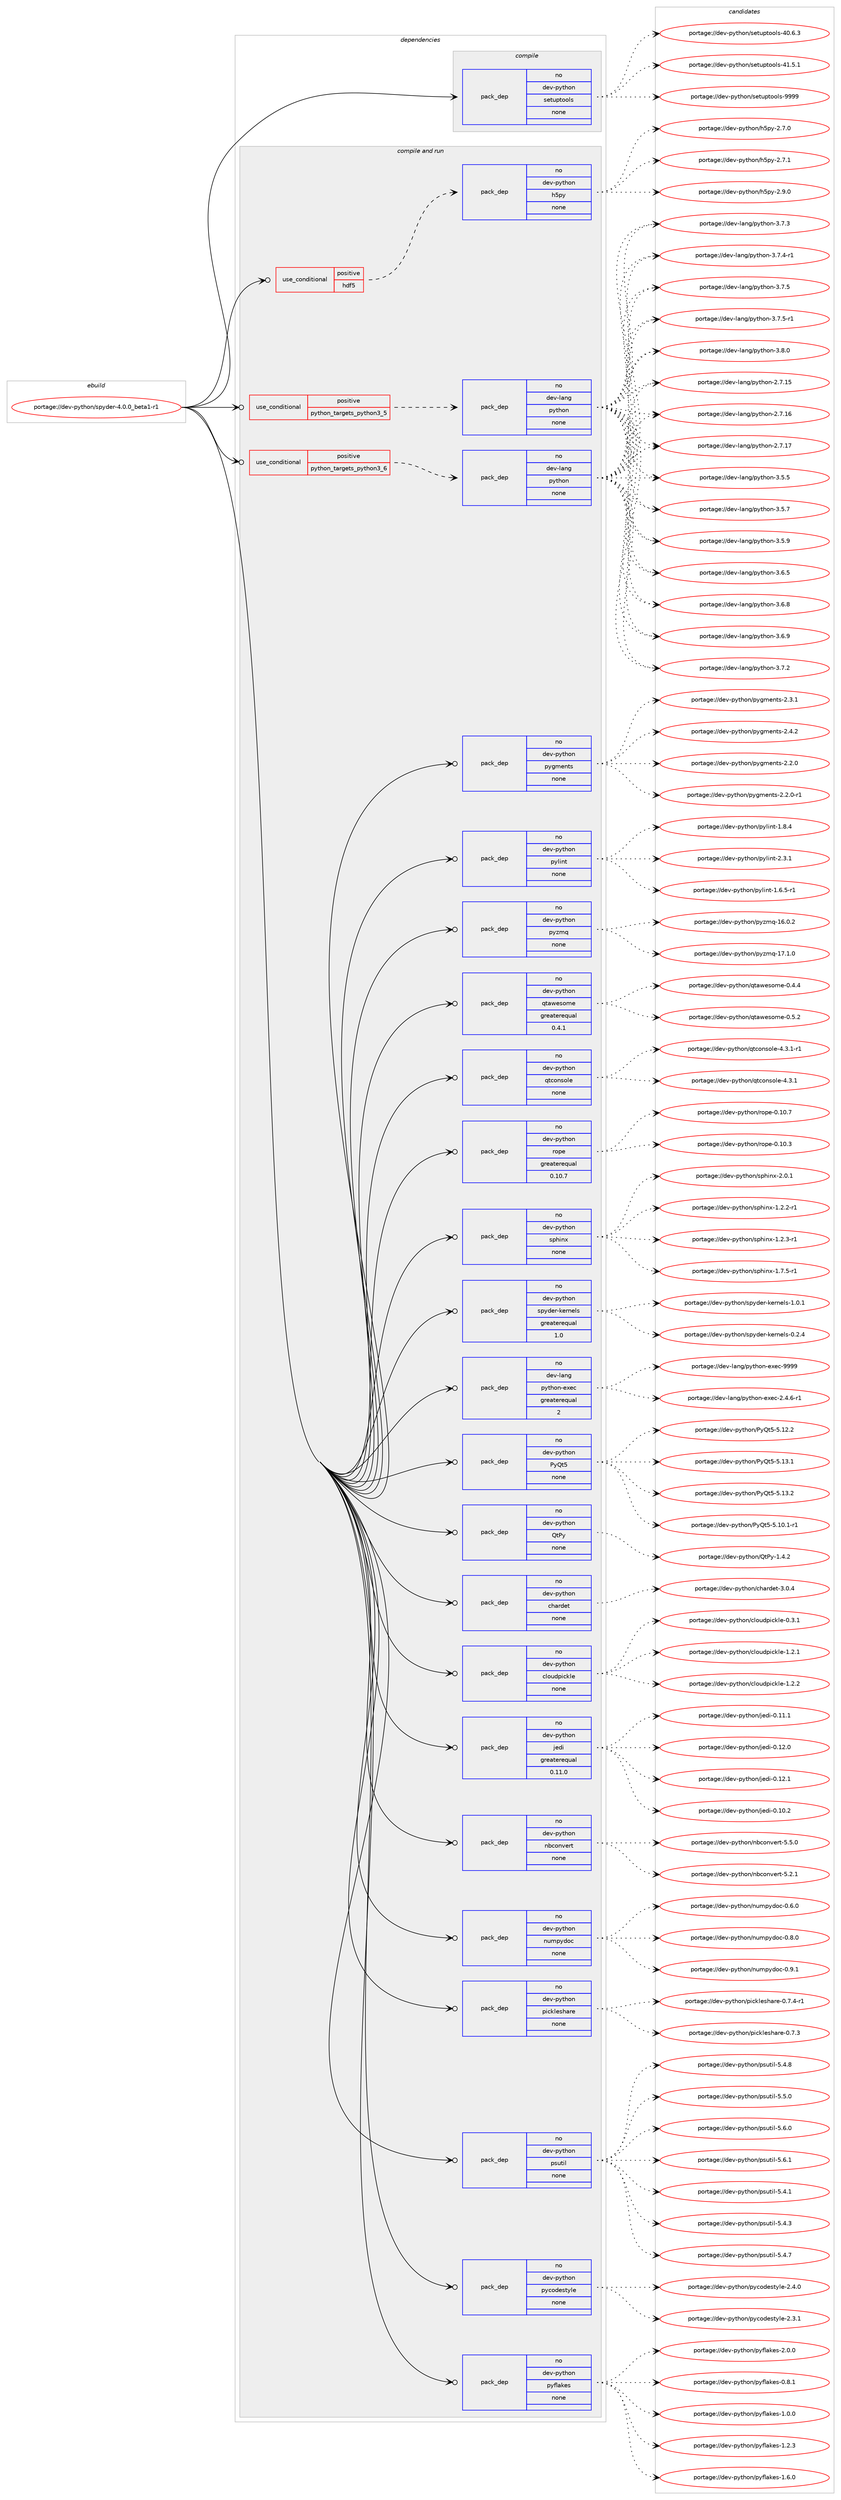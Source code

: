 digraph prolog {

# *************
# Graph options
# *************

newrank=true;
concentrate=true;
compound=true;
graph [rankdir=LR,fontname=Helvetica,fontsize=10,ranksep=1.5];#, ranksep=2.5, nodesep=0.2];
edge  [arrowhead=vee];
node  [fontname=Helvetica,fontsize=10];

# **********
# The ebuild
# **********

subgraph cluster_leftcol {
color=gray;
rank=same;
label=<<i>ebuild</i>>;
id [label="portage://dev-python/spyder-4.0.0_beta1-r1", color=red, width=4, href="../dev-python/spyder-4.0.0_beta1-r1.svg"];
}

# ****************
# The dependencies
# ****************

subgraph cluster_midcol {
color=gray;
label=<<i>dependencies</i>>;
subgraph cluster_compile {
fillcolor="#eeeeee";
style=filled;
label=<<i>compile</i>>;
subgraph pack131461 {
dependency174127 [label=<<TABLE BORDER="0" CELLBORDER="1" CELLSPACING="0" CELLPADDING="4" WIDTH="220"><TR><TD ROWSPAN="6" CELLPADDING="30">pack_dep</TD></TR><TR><TD WIDTH="110">no</TD></TR><TR><TD>dev-python</TD></TR><TR><TD>setuptools</TD></TR><TR><TD>none</TD></TR><TR><TD></TD></TR></TABLE>>, shape=none, color=blue];
}
id:e -> dependency174127:w [weight=20,style="solid",arrowhead="vee"];
}
subgraph cluster_compileandrun {
fillcolor="#eeeeee";
style=filled;
label=<<i>compile and run</i>>;
subgraph cond39253 {
dependency174128 [label=<<TABLE BORDER="0" CELLBORDER="1" CELLSPACING="0" CELLPADDING="4"><TR><TD ROWSPAN="3" CELLPADDING="10">use_conditional</TD></TR><TR><TD>positive</TD></TR><TR><TD>hdf5</TD></TR></TABLE>>, shape=none, color=red];
subgraph pack131462 {
dependency174129 [label=<<TABLE BORDER="0" CELLBORDER="1" CELLSPACING="0" CELLPADDING="4" WIDTH="220"><TR><TD ROWSPAN="6" CELLPADDING="30">pack_dep</TD></TR><TR><TD WIDTH="110">no</TD></TR><TR><TD>dev-python</TD></TR><TR><TD>h5py</TD></TR><TR><TD>none</TD></TR><TR><TD></TD></TR></TABLE>>, shape=none, color=blue];
}
dependency174128:e -> dependency174129:w [weight=20,style="dashed",arrowhead="vee"];
}
id:e -> dependency174128:w [weight=20,style="solid",arrowhead="odotvee"];
subgraph cond39254 {
dependency174130 [label=<<TABLE BORDER="0" CELLBORDER="1" CELLSPACING="0" CELLPADDING="4"><TR><TD ROWSPAN="3" CELLPADDING="10">use_conditional</TD></TR><TR><TD>positive</TD></TR><TR><TD>python_targets_python3_5</TD></TR></TABLE>>, shape=none, color=red];
subgraph pack131463 {
dependency174131 [label=<<TABLE BORDER="0" CELLBORDER="1" CELLSPACING="0" CELLPADDING="4" WIDTH="220"><TR><TD ROWSPAN="6" CELLPADDING="30">pack_dep</TD></TR><TR><TD WIDTH="110">no</TD></TR><TR><TD>dev-lang</TD></TR><TR><TD>python</TD></TR><TR><TD>none</TD></TR><TR><TD></TD></TR></TABLE>>, shape=none, color=blue];
}
dependency174130:e -> dependency174131:w [weight=20,style="dashed",arrowhead="vee"];
}
id:e -> dependency174130:w [weight=20,style="solid",arrowhead="odotvee"];
subgraph cond39255 {
dependency174132 [label=<<TABLE BORDER="0" CELLBORDER="1" CELLSPACING="0" CELLPADDING="4"><TR><TD ROWSPAN="3" CELLPADDING="10">use_conditional</TD></TR><TR><TD>positive</TD></TR><TR><TD>python_targets_python3_6</TD></TR></TABLE>>, shape=none, color=red];
subgraph pack131464 {
dependency174133 [label=<<TABLE BORDER="0" CELLBORDER="1" CELLSPACING="0" CELLPADDING="4" WIDTH="220"><TR><TD ROWSPAN="6" CELLPADDING="30">pack_dep</TD></TR><TR><TD WIDTH="110">no</TD></TR><TR><TD>dev-lang</TD></TR><TR><TD>python</TD></TR><TR><TD>none</TD></TR><TR><TD></TD></TR></TABLE>>, shape=none, color=blue];
}
dependency174132:e -> dependency174133:w [weight=20,style="dashed",arrowhead="vee"];
}
id:e -> dependency174132:w [weight=20,style="solid",arrowhead="odotvee"];
subgraph pack131465 {
dependency174134 [label=<<TABLE BORDER="0" CELLBORDER="1" CELLSPACING="0" CELLPADDING="4" WIDTH="220"><TR><TD ROWSPAN="6" CELLPADDING="30">pack_dep</TD></TR><TR><TD WIDTH="110">no</TD></TR><TR><TD>dev-lang</TD></TR><TR><TD>python-exec</TD></TR><TR><TD>greaterequal</TD></TR><TR><TD>2</TD></TR></TABLE>>, shape=none, color=blue];
}
id:e -> dependency174134:w [weight=20,style="solid",arrowhead="odotvee"];
subgraph pack131466 {
dependency174135 [label=<<TABLE BORDER="0" CELLBORDER="1" CELLSPACING="0" CELLPADDING="4" WIDTH="220"><TR><TD ROWSPAN="6" CELLPADDING="30">pack_dep</TD></TR><TR><TD WIDTH="110">no</TD></TR><TR><TD>dev-python</TD></TR><TR><TD>PyQt5</TD></TR><TR><TD>none</TD></TR><TR><TD></TD></TR></TABLE>>, shape=none, color=blue];
}
id:e -> dependency174135:w [weight=20,style="solid",arrowhead="odotvee"];
subgraph pack131467 {
dependency174136 [label=<<TABLE BORDER="0" CELLBORDER="1" CELLSPACING="0" CELLPADDING="4" WIDTH="220"><TR><TD ROWSPAN="6" CELLPADDING="30">pack_dep</TD></TR><TR><TD WIDTH="110">no</TD></TR><TR><TD>dev-python</TD></TR><TR><TD>QtPy</TD></TR><TR><TD>none</TD></TR><TR><TD></TD></TR></TABLE>>, shape=none, color=blue];
}
id:e -> dependency174136:w [weight=20,style="solid",arrowhead="odotvee"];
subgraph pack131468 {
dependency174137 [label=<<TABLE BORDER="0" CELLBORDER="1" CELLSPACING="0" CELLPADDING="4" WIDTH="220"><TR><TD ROWSPAN="6" CELLPADDING="30">pack_dep</TD></TR><TR><TD WIDTH="110">no</TD></TR><TR><TD>dev-python</TD></TR><TR><TD>chardet</TD></TR><TR><TD>none</TD></TR><TR><TD></TD></TR></TABLE>>, shape=none, color=blue];
}
id:e -> dependency174137:w [weight=20,style="solid",arrowhead="odotvee"];
subgraph pack131469 {
dependency174138 [label=<<TABLE BORDER="0" CELLBORDER="1" CELLSPACING="0" CELLPADDING="4" WIDTH="220"><TR><TD ROWSPAN="6" CELLPADDING="30">pack_dep</TD></TR><TR><TD WIDTH="110">no</TD></TR><TR><TD>dev-python</TD></TR><TR><TD>cloudpickle</TD></TR><TR><TD>none</TD></TR><TR><TD></TD></TR></TABLE>>, shape=none, color=blue];
}
id:e -> dependency174138:w [weight=20,style="solid",arrowhead="odotvee"];
subgraph pack131470 {
dependency174139 [label=<<TABLE BORDER="0" CELLBORDER="1" CELLSPACING="0" CELLPADDING="4" WIDTH="220"><TR><TD ROWSPAN="6" CELLPADDING="30">pack_dep</TD></TR><TR><TD WIDTH="110">no</TD></TR><TR><TD>dev-python</TD></TR><TR><TD>jedi</TD></TR><TR><TD>greaterequal</TD></TR><TR><TD>0.11.0</TD></TR></TABLE>>, shape=none, color=blue];
}
id:e -> dependency174139:w [weight=20,style="solid",arrowhead="odotvee"];
subgraph pack131471 {
dependency174140 [label=<<TABLE BORDER="0" CELLBORDER="1" CELLSPACING="0" CELLPADDING="4" WIDTH="220"><TR><TD ROWSPAN="6" CELLPADDING="30">pack_dep</TD></TR><TR><TD WIDTH="110">no</TD></TR><TR><TD>dev-python</TD></TR><TR><TD>nbconvert</TD></TR><TR><TD>none</TD></TR><TR><TD></TD></TR></TABLE>>, shape=none, color=blue];
}
id:e -> dependency174140:w [weight=20,style="solid",arrowhead="odotvee"];
subgraph pack131472 {
dependency174141 [label=<<TABLE BORDER="0" CELLBORDER="1" CELLSPACING="0" CELLPADDING="4" WIDTH="220"><TR><TD ROWSPAN="6" CELLPADDING="30">pack_dep</TD></TR><TR><TD WIDTH="110">no</TD></TR><TR><TD>dev-python</TD></TR><TR><TD>numpydoc</TD></TR><TR><TD>none</TD></TR><TR><TD></TD></TR></TABLE>>, shape=none, color=blue];
}
id:e -> dependency174141:w [weight=20,style="solid",arrowhead="odotvee"];
subgraph pack131473 {
dependency174142 [label=<<TABLE BORDER="0" CELLBORDER="1" CELLSPACING="0" CELLPADDING="4" WIDTH="220"><TR><TD ROWSPAN="6" CELLPADDING="30">pack_dep</TD></TR><TR><TD WIDTH="110">no</TD></TR><TR><TD>dev-python</TD></TR><TR><TD>pickleshare</TD></TR><TR><TD>none</TD></TR><TR><TD></TD></TR></TABLE>>, shape=none, color=blue];
}
id:e -> dependency174142:w [weight=20,style="solid",arrowhead="odotvee"];
subgraph pack131474 {
dependency174143 [label=<<TABLE BORDER="0" CELLBORDER="1" CELLSPACING="0" CELLPADDING="4" WIDTH="220"><TR><TD ROWSPAN="6" CELLPADDING="30">pack_dep</TD></TR><TR><TD WIDTH="110">no</TD></TR><TR><TD>dev-python</TD></TR><TR><TD>psutil</TD></TR><TR><TD>none</TD></TR><TR><TD></TD></TR></TABLE>>, shape=none, color=blue];
}
id:e -> dependency174143:w [weight=20,style="solid",arrowhead="odotvee"];
subgraph pack131475 {
dependency174144 [label=<<TABLE BORDER="0" CELLBORDER="1" CELLSPACING="0" CELLPADDING="4" WIDTH="220"><TR><TD ROWSPAN="6" CELLPADDING="30">pack_dep</TD></TR><TR><TD WIDTH="110">no</TD></TR><TR><TD>dev-python</TD></TR><TR><TD>pycodestyle</TD></TR><TR><TD>none</TD></TR><TR><TD></TD></TR></TABLE>>, shape=none, color=blue];
}
id:e -> dependency174144:w [weight=20,style="solid",arrowhead="odotvee"];
subgraph pack131476 {
dependency174145 [label=<<TABLE BORDER="0" CELLBORDER="1" CELLSPACING="0" CELLPADDING="4" WIDTH="220"><TR><TD ROWSPAN="6" CELLPADDING="30">pack_dep</TD></TR><TR><TD WIDTH="110">no</TD></TR><TR><TD>dev-python</TD></TR><TR><TD>pyflakes</TD></TR><TR><TD>none</TD></TR><TR><TD></TD></TR></TABLE>>, shape=none, color=blue];
}
id:e -> dependency174145:w [weight=20,style="solid",arrowhead="odotvee"];
subgraph pack131477 {
dependency174146 [label=<<TABLE BORDER="0" CELLBORDER="1" CELLSPACING="0" CELLPADDING="4" WIDTH="220"><TR><TD ROWSPAN="6" CELLPADDING="30">pack_dep</TD></TR><TR><TD WIDTH="110">no</TD></TR><TR><TD>dev-python</TD></TR><TR><TD>pygments</TD></TR><TR><TD>none</TD></TR><TR><TD></TD></TR></TABLE>>, shape=none, color=blue];
}
id:e -> dependency174146:w [weight=20,style="solid",arrowhead="odotvee"];
subgraph pack131478 {
dependency174147 [label=<<TABLE BORDER="0" CELLBORDER="1" CELLSPACING="0" CELLPADDING="4" WIDTH="220"><TR><TD ROWSPAN="6" CELLPADDING="30">pack_dep</TD></TR><TR><TD WIDTH="110">no</TD></TR><TR><TD>dev-python</TD></TR><TR><TD>pylint</TD></TR><TR><TD>none</TD></TR><TR><TD></TD></TR></TABLE>>, shape=none, color=blue];
}
id:e -> dependency174147:w [weight=20,style="solid",arrowhead="odotvee"];
subgraph pack131479 {
dependency174148 [label=<<TABLE BORDER="0" CELLBORDER="1" CELLSPACING="0" CELLPADDING="4" WIDTH="220"><TR><TD ROWSPAN="6" CELLPADDING="30">pack_dep</TD></TR><TR><TD WIDTH="110">no</TD></TR><TR><TD>dev-python</TD></TR><TR><TD>pyzmq</TD></TR><TR><TD>none</TD></TR><TR><TD></TD></TR></TABLE>>, shape=none, color=blue];
}
id:e -> dependency174148:w [weight=20,style="solid",arrowhead="odotvee"];
subgraph pack131480 {
dependency174149 [label=<<TABLE BORDER="0" CELLBORDER="1" CELLSPACING="0" CELLPADDING="4" WIDTH="220"><TR><TD ROWSPAN="6" CELLPADDING="30">pack_dep</TD></TR><TR><TD WIDTH="110">no</TD></TR><TR><TD>dev-python</TD></TR><TR><TD>qtawesome</TD></TR><TR><TD>greaterequal</TD></TR><TR><TD>0.4.1</TD></TR></TABLE>>, shape=none, color=blue];
}
id:e -> dependency174149:w [weight=20,style="solid",arrowhead="odotvee"];
subgraph pack131481 {
dependency174150 [label=<<TABLE BORDER="0" CELLBORDER="1" CELLSPACING="0" CELLPADDING="4" WIDTH="220"><TR><TD ROWSPAN="6" CELLPADDING="30">pack_dep</TD></TR><TR><TD WIDTH="110">no</TD></TR><TR><TD>dev-python</TD></TR><TR><TD>qtconsole</TD></TR><TR><TD>none</TD></TR><TR><TD></TD></TR></TABLE>>, shape=none, color=blue];
}
id:e -> dependency174150:w [weight=20,style="solid",arrowhead="odotvee"];
subgraph pack131482 {
dependency174151 [label=<<TABLE BORDER="0" CELLBORDER="1" CELLSPACING="0" CELLPADDING="4" WIDTH="220"><TR><TD ROWSPAN="6" CELLPADDING="30">pack_dep</TD></TR><TR><TD WIDTH="110">no</TD></TR><TR><TD>dev-python</TD></TR><TR><TD>rope</TD></TR><TR><TD>greaterequal</TD></TR><TR><TD>0.10.7</TD></TR></TABLE>>, shape=none, color=blue];
}
id:e -> dependency174151:w [weight=20,style="solid",arrowhead="odotvee"];
subgraph pack131483 {
dependency174152 [label=<<TABLE BORDER="0" CELLBORDER="1" CELLSPACING="0" CELLPADDING="4" WIDTH="220"><TR><TD ROWSPAN="6" CELLPADDING="30">pack_dep</TD></TR><TR><TD WIDTH="110">no</TD></TR><TR><TD>dev-python</TD></TR><TR><TD>sphinx</TD></TR><TR><TD>none</TD></TR><TR><TD></TD></TR></TABLE>>, shape=none, color=blue];
}
id:e -> dependency174152:w [weight=20,style="solid",arrowhead="odotvee"];
subgraph pack131484 {
dependency174153 [label=<<TABLE BORDER="0" CELLBORDER="1" CELLSPACING="0" CELLPADDING="4" WIDTH="220"><TR><TD ROWSPAN="6" CELLPADDING="30">pack_dep</TD></TR><TR><TD WIDTH="110">no</TD></TR><TR><TD>dev-python</TD></TR><TR><TD>spyder-kernels</TD></TR><TR><TD>greaterequal</TD></TR><TR><TD>1.0</TD></TR></TABLE>>, shape=none, color=blue];
}
id:e -> dependency174153:w [weight=20,style="solid",arrowhead="odotvee"];
}
subgraph cluster_run {
fillcolor="#eeeeee";
style=filled;
label=<<i>run</i>>;
}
}

# **************
# The candidates
# **************

subgraph cluster_choices {
rank=same;
color=gray;
label=<<i>candidates</i>>;

subgraph choice131461 {
color=black;
nodesep=1;
choiceportage100101118451121211161041111104711510111611711211611111110811545524846544651 [label="portage://dev-python/setuptools-40.6.3", color=red, width=4,href="../dev-python/setuptools-40.6.3.svg"];
choiceportage100101118451121211161041111104711510111611711211611111110811545524946534649 [label="portage://dev-python/setuptools-41.5.1", color=red, width=4,href="../dev-python/setuptools-41.5.1.svg"];
choiceportage10010111845112121116104111110471151011161171121161111111081154557575757 [label="portage://dev-python/setuptools-9999", color=red, width=4,href="../dev-python/setuptools-9999.svg"];
dependency174127:e -> choiceportage100101118451121211161041111104711510111611711211611111110811545524846544651:w [style=dotted,weight="100"];
dependency174127:e -> choiceportage100101118451121211161041111104711510111611711211611111110811545524946534649:w [style=dotted,weight="100"];
dependency174127:e -> choiceportage10010111845112121116104111110471151011161171121161111111081154557575757:w [style=dotted,weight="100"];
}
subgraph choice131462 {
color=black;
nodesep=1;
choiceportage100101118451121211161041111104710453112121455046554648 [label="portage://dev-python/h5py-2.7.0", color=red, width=4,href="../dev-python/h5py-2.7.0.svg"];
choiceportage100101118451121211161041111104710453112121455046554649 [label="portage://dev-python/h5py-2.7.1", color=red, width=4,href="../dev-python/h5py-2.7.1.svg"];
choiceportage100101118451121211161041111104710453112121455046574648 [label="portage://dev-python/h5py-2.9.0", color=red, width=4,href="../dev-python/h5py-2.9.0.svg"];
dependency174129:e -> choiceportage100101118451121211161041111104710453112121455046554648:w [style=dotted,weight="100"];
dependency174129:e -> choiceportage100101118451121211161041111104710453112121455046554649:w [style=dotted,weight="100"];
dependency174129:e -> choiceportage100101118451121211161041111104710453112121455046574648:w [style=dotted,weight="100"];
}
subgraph choice131463 {
color=black;
nodesep=1;
choiceportage10010111845108971101034711212111610411111045504655464953 [label="portage://dev-lang/python-2.7.15", color=red, width=4,href="../dev-lang/python-2.7.15.svg"];
choiceportage10010111845108971101034711212111610411111045504655464954 [label="portage://dev-lang/python-2.7.16", color=red, width=4,href="../dev-lang/python-2.7.16.svg"];
choiceportage10010111845108971101034711212111610411111045504655464955 [label="portage://dev-lang/python-2.7.17", color=red, width=4,href="../dev-lang/python-2.7.17.svg"];
choiceportage100101118451089711010347112121116104111110455146534653 [label="portage://dev-lang/python-3.5.5", color=red, width=4,href="../dev-lang/python-3.5.5.svg"];
choiceportage100101118451089711010347112121116104111110455146534655 [label="portage://dev-lang/python-3.5.7", color=red, width=4,href="../dev-lang/python-3.5.7.svg"];
choiceportage100101118451089711010347112121116104111110455146534657 [label="portage://dev-lang/python-3.5.9", color=red, width=4,href="../dev-lang/python-3.5.9.svg"];
choiceportage100101118451089711010347112121116104111110455146544653 [label="portage://dev-lang/python-3.6.5", color=red, width=4,href="../dev-lang/python-3.6.5.svg"];
choiceportage100101118451089711010347112121116104111110455146544656 [label="portage://dev-lang/python-3.6.8", color=red, width=4,href="../dev-lang/python-3.6.8.svg"];
choiceportage100101118451089711010347112121116104111110455146544657 [label="portage://dev-lang/python-3.6.9", color=red, width=4,href="../dev-lang/python-3.6.9.svg"];
choiceportage100101118451089711010347112121116104111110455146554650 [label="portage://dev-lang/python-3.7.2", color=red, width=4,href="../dev-lang/python-3.7.2.svg"];
choiceportage100101118451089711010347112121116104111110455146554651 [label="portage://dev-lang/python-3.7.3", color=red, width=4,href="../dev-lang/python-3.7.3.svg"];
choiceportage1001011184510897110103471121211161041111104551465546524511449 [label="portage://dev-lang/python-3.7.4-r1", color=red, width=4,href="../dev-lang/python-3.7.4-r1.svg"];
choiceportage100101118451089711010347112121116104111110455146554653 [label="portage://dev-lang/python-3.7.5", color=red, width=4,href="../dev-lang/python-3.7.5.svg"];
choiceportage1001011184510897110103471121211161041111104551465546534511449 [label="portage://dev-lang/python-3.7.5-r1", color=red, width=4,href="../dev-lang/python-3.7.5-r1.svg"];
choiceportage100101118451089711010347112121116104111110455146564648 [label="portage://dev-lang/python-3.8.0", color=red, width=4,href="../dev-lang/python-3.8.0.svg"];
dependency174131:e -> choiceportage10010111845108971101034711212111610411111045504655464953:w [style=dotted,weight="100"];
dependency174131:e -> choiceportage10010111845108971101034711212111610411111045504655464954:w [style=dotted,weight="100"];
dependency174131:e -> choiceportage10010111845108971101034711212111610411111045504655464955:w [style=dotted,weight="100"];
dependency174131:e -> choiceportage100101118451089711010347112121116104111110455146534653:w [style=dotted,weight="100"];
dependency174131:e -> choiceportage100101118451089711010347112121116104111110455146534655:w [style=dotted,weight="100"];
dependency174131:e -> choiceportage100101118451089711010347112121116104111110455146534657:w [style=dotted,weight="100"];
dependency174131:e -> choiceportage100101118451089711010347112121116104111110455146544653:w [style=dotted,weight="100"];
dependency174131:e -> choiceportage100101118451089711010347112121116104111110455146544656:w [style=dotted,weight="100"];
dependency174131:e -> choiceportage100101118451089711010347112121116104111110455146544657:w [style=dotted,weight="100"];
dependency174131:e -> choiceportage100101118451089711010347112121116104111110455146554650:w [style=dotted,weight="100"];
dependency174131:e -> choiceportage100101118451089711010347112121116104111110455146554651:w [style=dotted,weight="100"];
dependency174131:e -> choiceportage1001011184510897110103471121211161041111104551465546524511449:w [style=dotted,weight="100"];
dependency174131:e -> choiceportage100101118451089711010347112121116104111110455146554653:w [style=dotted,weight="100"];
dependency174131:e -> choiceportage1001011184510897110103471121211161041111104551465546534511449:w [style=dotted,weight="100"];
dependency174131:e -> choiceportage100101118451089711010347112121116104111110455146564648:w [style=dotted,weight="100"];
}
subgraph choice131464 {
color=black;
nodesep=1;
choiceportage10010111845108971101034711212111610411111045504655464953 [label="portage://dev-lang/python-2.7.15", color=red, width=4,href="../dev-lang/python-2.7.15.svg"];
choiceportage10010111845108971101034711212111610411111045504655464954 [label="portage://dev-lang/python-2.7.16", color=red, width=4,href="../dev-lang/python-2.7.16.svg"];
choiceportage10010111845108971101034711212111610411111045504655464955 [label="portage://dev-lang/python-2.7.17", color=red, width=4,href="../dev-lang/python-2.7.17.svg"];
choiceportage100101118451089711010347112121116104111110455146534653 [label="portage://dev-lang/python-3.5.5", color=red, width=4,href="../dev-lang/python-3.5.5.svg"];
choiceportage100101118451089711010347112121116104111110455146534655 [label="portage://dev-lang/python-3.5.7", color=red, width=4,href="../dev-lang/python-3.5.7.svg"];
choiceportage100101118451089711010347112121116104111110455146534657 [label="portage://dev-lang/python-3.5.9", color=red, width=4,href="../dev-lang/python-3.5.9.svg"];
choiceportage100101118451089711010347112121116104111110455146544653 [label="portage://dev-lang/python-3.6.5", color=red, width=4,href="../dev-lang/python-3.6.5.svg"];
choiceportage100101118451089711010347112121116104111110455146544656 [label="portage://dev-lang/python-3.6.8", color=red, width=4,href="../dev-lang/python-3.6.8.svg"];
choiceportage100101118451089711010347112121116104111110455146544657 [label="portage://dev-lang/python-3.6.9", color=red, width=4,href="../dev-lang/python-3.6.9.svg"];
choiceportage100101118451089711010347112121116104111110455146554650 [label="portage://dev-lang/python-3.7.2", color=red, width=4,href="../dev-lang/python-3.7.2.svg"];
choiceportage100101118451089711010347112121116104111110455146554651 [label="portage://dev-lang/python-3.7.3", color=red, width=4,href="../dev-lang/python-3.7.3.svg"];
choiceportage1001011184510897110103471121211161041111104551465546524511449 [label="portage://dev-lang/python-3.7.4-r1", color=red, width=4,href="../dev-lang/python-3.7.4-r1.svg"];
choiceportage100101118451089711010347112121116104111110455146554653 [label="portage://dev-lang/python-3.7.5", color=red, width=4,href="../dev-lang/python-3.7.5.svg"];
choiceportage1001011184510897110103471121211161041111104551465546534511449 [label="portage://dev-lang/python-3.7.5-r1", color=red, width=4,href="../dev-lang/python-3.7.5-r1.svg"];
choiceportage100101118451089711010347112121116104111110455146564648 [label="portage://dev-lang/python-3.8.0", color=red, width=4,href="../dev-lang/python-3.8.0.svg"];
dependency174133:e -> choiceportage10010111845108971101034711212111610411111045504655464953:w [style=dotted,weight="100"];
dependency174133:e -> choiceportage10010111845108971101034711212111610411111045504655464954:w [style=dotted,weight="100"];
dependency174133:e -> choiceportage10010111845108971101034711212111610411111045504655464955:w [style=dotted,weight="100"];
dependency174133:e -> choiceportage100101118451089711010347112121116104111110455146534653:w [style=dotted,weight="100"];
dependency174133:e -> choiceportage100101118451089711010347112121116104111110455146534655:w [style=dotted,weight="100"];
dependency174133:e -> choiceportage100101118451089711010347112121116104111110455146534657:w [style=dotted,weight="100"];
dependency174133:e -> choiceportage100101118451089711010347112121116104111110455146544653:w [style=dotted,weight="100"];
dependency174133:e -> choiceportage100101118451089711010347112121116104111110455146544656:w [style=dotted,weight="100"];
dependency174133:e -> choiceportage100101118451089711010347112121116104111110455146544657:w [style=dotted,weight="100"];
dependency174133:e -> choiceportage100101118451089711010347112121116104111110455146554650:w [style=dotted,weight="100"];
dependency174133:e -> choiceportage100101118451089711010347112121116104111110455146554651:w [style=dotted,weight="100"];
dependency174133:e -> choiceportage1001011184510897110103471121211161041111104551465546524511449:w [style=dotted,weight="100"];
dependency174133:e -> choiceportage100101118451089711010347112121116104111110455146554653:w [style=dotted,weight="100"];
dependency174133:e -> choiceportage1001011184510897110103471121211161041111104551465546534511449:w [style=dotted,weight="100"];
dependency174133:e -> choiceportage100101118451089711010347112121116104111110455146564648:w [style=dotted,weight="100"];
}
subgraph choice131465 {
color=black;
nodesep=1;
choiceportage10010111845108971101034711212111610411111045101120101994550465246544511449 [label="portage://dev-lang/python-exec-2.4.6-r1", color=red, width=4,href="../dev-lang/python-exec-2.4.6-r1.svg"];
choiceportage10010111845108971101034711212111610411111045101120101994557575757 [label="portage://dev-lang/python-exec-9999", color=red, width=4,href="../dev-lang/python-exec-9999.svg"];
dependency174134:e -> choiceportage10010111845108971101034711212111610411111045101120101994550465246544511449:w [style=dotted,weight="100"];
dependency174134:e -> choiceportage10010111845108971101034711212111610411111045101120101994557575757:w [style=dotted,weight="100"];
}
subgraph choice131466 {
color=black;
nodesep=1;
choiceportage1001011184511212111610411111047801218111653455346494846494511449 [label="portage://dev-python/PyQt5-5.10.1-r1", color=red, width=4,href="../dev-python/PyQt5-5.10.1-r1.svg"];
choiceportage100101118451121211161041111104780121811165345534649504650 [label="portage://dev-python/PyQt5-5.12.2", color=red, width=4,href="../dev-python/PyQt5-5.12.2.svg"];
choiceportage100101118451121211161041111104780121811165345534649514649 [label="portage://dev-python/PyQt5-5.13.1", color=red, width=4,href="../dev-python/PyQt5-5.13.1.svg"];
choiceportage100101118451121211161041111104780121811165345534649514650 [label="portage://dev-python/PyQt5-5.13.2", color=red, width=4,href="../dev-python/PyQt5-5.13.2.svg"];
dependency174135:e -> choiceportage1001011184511212111610411111047801218111653455346494846494511449:w [style=dotted,weight="100"];
dependency174135:e -> choiceportage100101118451121211161041111104780121811165345534649504650:w [style=dotted,weight="100"];
dependency174135:e -> choiceportage100101118451121211161041111104780121811165345534649514649:w [style=dotted,weight="100"];
dependency174135:e -> choiceportage100101118451121211161041111104780121811165345534649514650:w [style=dotted,weight="100"];
}
subgraph choice131467 {
color=black;
nodesep=1;
choiceportage10010111845112121116104111110478111680121454946524650 [label="portage://dev-python/QtPy-1.4.2", color=red, width=4,href="../dev-python/QtPy-1.4.2.svg"];
dependency174136:e -> choiceportage10010111845112121116104111110478111680121454946524650:w [style=dotted,weight="100"];
}
subgraph choice131468 {
color=black;
nodesep=1;
choiceportage10010111845112121116104111110479910497114100101116455146484652 [label="portage://dev-python/chardet-3.0.4", color=red, width=4,href="../dev-python/chardet-3.0.4.svg"];
dependency174137:e -> choiceportage10010111845112121116104111110479910497114100101116455146484652:w [style=dotted,weight="100"];
}
subgraph choice131469 {
color=black;
nodesep=1;
choiceportage10010111845112121116104111110479910811111710011210599107108101454846514649 [label="portage://dev-python/cloudpickle-0.3.1", color=red, width=4,href="../dev-python/cloudpickle-0.3.1.svg"];
choiceportage10010111845112121116104111110479910811111710011210599107108101454946504649 [label="portage://dev-python/cloudpickle-1.2.1", color=red, width=4,href="../dev-python/cloudpickle-1.2.1.svg"];
choiceportage10010111845112121116104111110479910811111710011210599107108101454946504650 [label="portage://dev-python/cloudpickle-1.2.2", color=red, width=4,href="../dev-python/cloudpickle-1.2.2.svg"];
dependency174138:e -> choiceportage10010111845112121116104111110479910811111710011210599107108101454846514649:w [style=dotted,weight="100"];
dependency174138:e -> choiceportage10010111845112121116104111110479910811111710011210599107108101454946504649:w [style=dotted,weight="100"];
dependency174138:e -> choiceportage10010111845112121116104111110479910811111710011210599107108101454946504650:w [style=dotted,weight="100"];
}
subgraph choice131470 {
color=black;
nodesep=1;
choiceportage100101118451121211161041111104710610110010545484649484650 [label="portage://dev-python/jedi-0.10.2", color=red, width=4,href="../dev-python/jedi-0.10.2.svg"];
choiceportage100101118451121211161041111104710610110010545484649494649 [label="portage://dev-python/jedi-0.11.1", color=red, width=4,href="../dev-python/jedi-0.11.1.svg"];
choiceportage100101118451121211161041111104710610110010545484649504648 [label="portage://dev-python/jedi-0.12.0", color=red, width=4,href="../dev-python/jedi-0.12.0.svg"];
choiceportage100101118451121211161041111104710610110010545484649504649 [label="portage://dev-python/jedi-0.12.1", color=red, width=4,href="../dev-python/jedi-0.12.1.svg"];
dependency174139:e -> choiceportage100101118451121211161041111104710610110010545484649484650:w [style=dotted,weight="100"];
dependency174139:e -> choiceportage100101118451121211161041111104710610110010545484649494649:w [style=dotted,weight="100"];
dependency174139:e -> choiceportage100101118451121211161041111104710610110010545484649504648:w [style=dotted,weight="100"];
dependency174139:e -> choiceportage100101118451121211161041111104710610110010545484649504649:w [style=dotted,weight="100"];
}
subgraph choice131471 {
color=black;
nodesep=1;
choiceportage10010111845112121116104111110471109899111110118101114116455346504649 [label="portage://dev-python/nbconvert-5.2.1", color=red, width=4,href="../dev-python/nbconvert-5.2.1.svg"];
choiceportage10010111845112121116104111110471109899111110118101114116455346534648 [label="portage://dev-python/nbconvert-5.5.0", color=red, width=4,href="../dev-python/nbconvert-5.5.0.svg"];
dependency174140:e -> choiceportage10010111845112121116104111110471109899111110118101114116455346504649:w [style=dotted,weight="100"];
dependency174140:e -> choiceportage10010111845112121116104111110471109899111110118101114116455346534648:w [style=dotted,weight="100"];
}
subgraph choice131472 {
color=black;
nodesep=1;
choiceportage100101118451121211161041111104711011710911212110011199454846544648 [label="portage://dev-python/numpydoc-0.6.0", color=red, width=4,href="../dev-python/numpydoc-0.6.0.svg"];
choiceportage100101118451121211161041111104711011710911212110011199454846564648 [label="portage://dev-python/numpydoc-0.8.0", color=red, width=4,href="../dev-python/numpydoc-0.8.0.svg"];
choiceportage100101118451121211161041111104711011710911212110011199454846574649 [label="portage://dev-python/numpydoc-0.9.1", color=red, width=4,href="../dev-python/numpydoc-0.9.1.svg"];
dependency174141:e -> choiceportage100101118451121211161041111104711011710911212110011199454846544648:w [style=dotted,weight="100"];
dependency174141:e -> choiceportage100101118451121211161041111104711011710911212110011199454846564648:w [style=dotted,weight="100"];
dependency174141:e -> choiceportage100101118451121211161041111104711011710911212110011199454846574649:w [style=dotted,weight="100"];
}
subgraph choice131473 {
color=black;
nodesep=1;
choiceportage10010111845112121116104111110471121059910710810111510497114101454846554651 [label="portage://dev-python/pickleshare-0.7.3", color=red, width=4,href="../dev-python/pickleshare-0.7.3.svg"];
choiceportage100101118451121211161041111104711210599107108101115104971141014548465546524511449 [label="portage://dev-python/pickleshare-0.7.4-r1", color=red, width=4,href="../dev-python/pickleshare-0.7.4-r1.svg"];
dependency174142:e -> choiceportage10010111845112121116104111110471121059910710810111510497114101454846554651:w [style=dotted,weight="100"];
dependency174142:e -> choiceportage100101118451121211161041111104711210599107108101115104971141014548465546524511449:w [style=dotted,weight="100"];
}
subgraph choice131474 {
color=black;
nodesep=1;
choiceportage1001011184511212111610411111047112115117116105108455346524649 [label="portage://dev-python/psutil-5.4.1", color=red, width=4,href="../dev-python/psutil-5.4.1.svg"];
choiceportage1001011184511212111610411111047112115117116105108455346524651 [label="portage://dev-python/psutil-5.4.3", color=red, width=4,href="../dev-python/psutil-5.4.3.svg"];
choiceportage1001011184511212111610411111047112115117116105108455346524655 [label="portage://dev-python/psutil-5.4.7", color=red, width=4,href="../dev-python/psutil-5.4.7.svg"];
choiceportage1001011184511212111610411111047112115117116105108455346524656 [label="portage://dev-python/psutil-5.4.8", color=red, width=4,href="../dev-python/psutil-5.4.8.svg"];
choiceportage1001011184511212111610411111047112115117116105108455346534648 [label="portage://dev-python/psutil-5.5.0", color=red, width=4,href="../dev-python/psutil-5.5.0.svg"];
choiceportage1001011184511212111610411111047112115117116105108455346544648 [label="portage://dev-python/psutil-5.6.0", color=red, width=4,href="../dev-python/psutil-5.6.0.svg"];
choiceportage1001011184511212111610411111047112115117116105108455346544649 [label="portage://dev-python/psutil-5.6.1", color=red, width=4,href="../dev-python/psutil-5.6.1.svg"];
dependency174143:e -> choiceportage1001011184511212111610411111047112115117116105108455346524649:w [style=dotted,weight="100"];
dependency174143:e -> choiceportage1001011184511212111610411111047112115117116105108455346524651:w [style=dotted,weight="100"];
dependency174143:e -> choiceportage1001011184511212111610411111047112115117116105108455346524655:w [style=dotted,weight="100"];
dependency174143:e -> choiceportage1001011184511212111610411111047112115117116105108455346524656:w [style=dotted,weight="100"];
dependency174143:e -> choiceportage1001011184511212111610411111047112115117116105108455346534648:w [style=dotted,weight="100"];
dependency174143:e -> choiceportage1001011184511212111610411111047112115117116105108455346544648:w [style=dotted,weight="100"];
dependency174143:e -> choiceportage1001011184511212111610411111047112115117116105108455346544649:w [style=dotted,weight="100"];
}
subgraph choice131475 {
color=black;
nodesep=1;
choiceportage100101118451121211161041111104711212199111100101115116121108101455046514649 [label="portage://dev-python/pycodestyle-2.3.1", color=red, width=4,href="../dev-python/pycodestyle-2.3.1.svg"];
choiceportage100101118451121211161041111104711212199111100101115116121108101455046524648 [label="portage://dev-python/pycodestyle-2.4.0", color=red, width=4,href="../dev-python/pycodestyle-2.4.0.svg"];
dependency174144:e -> choiceportage100101118451121211161041111104711212199111100101115116121108101455046514649:w [style=dotted,weight="100"];
dependency174144:e -> choiceportage100101118451121211161041111104711212199111100101115116121108101455046524648:w [style=dotted,weight="100"];
}
subgraph choice131476 {
color=black;
nodesep=1;
choiceportage100101118451121211161041111104711212110210897107101115454846564649 [label="portage://dev-python/pyflakes-0.8.1", color=red, width=4,href="../dev-python/pyflakes-0.8.1.svg"];
choiceportage100101118451121211161041111104711212110210897107101115454946484648 [label="portage://dev-python/pyflakes-1.0.0", color=red, width=4,href="../dev-python/pyflakes-1.0.0.svg"];
choiceportage100101118451121211161041111104711212110210897107101115454946504651 [label="portage://dev-python/pyflakes-1.2.3", color=red, width=4,href="../dev-python/pyflakes-1.2.3.svg"];
choiceportage100101118451121211161041111104711212110210897107101115454946544648 [label="portage://dev-python/pyflakes-1.6.0", color=red, width=4,href="../dev-python/pyflakes-1.6.0.svg"];
choiceportage100101118451121211161041111104711212110210897107101115455046484648 [label="portage://dev-python/pyflakes-2.0.0", color=red, width=4,href="../dev-python/pyflakes-2.0.0.svg"];
dependency174145:e -> choiceportage100101118451121211161041111104711212110210897107101115454846564649:w [style=dotted,weight="100"];
dependency174145:e -> choiceportage100101118451121211161041111104711212110210897107101115454946484648:w [style=dotted,weight="100"];
dependency174145:e -> choiceportage100101118451121211161041111104711212110210897107101115454946504651:w [style=dotted,weight="100"];
dependency174145:e -> choiceportage100101118451121211161041111104711212110210897107101115454946544648:w [style=dotted,weight="100"];
dependency174145:e -> choiceportage100101118451121211161041111104711212110210897107101115455046484648:w [style=dotted,weight="100"];
}
subgraph choice131477 {
color=black;
nodesep=1;
choiceportage1001011184511212111610411111047112121103109101110116115455046504648 [label="portage://dev-python/pygments-2.2.0", color=red, width=4,href="../dev-python/pygments-2.2.0.svg"];
choiceportage10010111845112121116104111110471121211031091011101161154550465046484511449 [label="portage://dev-python/pygments-2.2.0-r1", color=red, width=4,href="../dev-python/pygments-2.2.0-r1.svg"];
choiceportage1001011184511212111610411111047112121103109101110116115455046514649 [label="portage://dev-python/pygments-2.3.1", color=red, width=4,href="../dev-python/pygments-2.3.1.svg"];
choiceportage1001011184511212111610411111047112121103109101110116115455046524650 [label="portage://dev-python/pygments-2.4.2", color=red, width=4,href="../dev-python/pygments-2.4.2.svg"];
dependency174146:e -> choiceportage1001011184511212111610411111047112121103109101110116115455046504648:w [style=dotted,weight="100"];
dependency174146:e -> choiceportage10010111845112121116104111110471121211031091011101161154550465046484511449:w [style=dotted,weight="100"];
dependency174146:e -> choiceportage1001011184511212111610411111047112121103109101110116115455046514649:w [style=dotted,weight="100"];
dependency174146:e -> choiceportage1001011184511212111610411111047112121103109101110116115455046524650:w [style=dotted,weight="100"];
}
subgraph choice131478 {
color=black;
nodesep=1;
choiceportage10010111845112121116104111110471121211081051101164549465446534511449 [label="portage://dev-python/pylint-1.6.5-r1", color=red, width=4,href="../dev-python/pylint-1.6.5-r1.svg"];
choiceportage1001011184511212111610411111047112121108105110116454946564652 [label="portage://dev-python/pylint-1.8.4", color=red, width=4,href="../dev-python/pylint-1.8.4.svg"];
choiceportage1001011184511212111610411111047112121108105110116455046514649 [label="portage://dev-python/pylint-2.3.1", color=red, width=4,href="../dev-python/pylint-2.3.1.svg"];
dependency174147:e -> choiceportage10010111845112121116104111110471121211081051101164549465446534511449:w [style=dotted,weight="100"];
dependency174147:e -> choiceportage1001011184511212111610411111047112121108105110116454946564652:w [style=dotted,weight="100"];
dependency174147:e -> choiceportage1001011184511212111610411111047112121108105110116455046514649:w [style=dotted,weight="100"];
}
subgraph choice131479 {
color=black;
nodesep=1;
choiceportage100101118451121211161041111104711212112210911345495446484650 [label="portage://dev-python/pyzmq-16.0.2", color=red, width=4,href="../dev-python/pyzmq-16.0.2.svg"];
choiceportage100101118451121211161041111104711212112210911345495546494648 [label="portage://dev-python/pyzmq-17.1.0", color=red, width=4,href="../dev-python/pyzmq-17.1.0.svg"];
dependency174148:e -> choiceportage100101118451121211161041111104711212112210911345495446484650:w [style=dotted,weight="100"];
dependency174148:e -> choiceportage100101118451121211161041111104711212112210911345495546494648:w [style=dotted,weight="100"];
}
subgraph choice131480 {
color=black;
nodesep=1;
choiceportage100101118451121211161041111104711311697119101115111109101454846524652 [label="portage://dev-python/qtawesome-0.4.4", color=red, width=4,href="../dev-python/qtawesome-0.4.4.svg"];
choiceportage100101118451121211161041111104711311697119101115111109101454846534650 [label="portage://dev-python/qtawesome-0.5.2", color=red, width=4,href="../dev-python/qtawesome-0.5.2.svg"];
dependency174149:e -> choiceportage100101118451121211161041111104711311697119101115111109101454846524652:w [style=dotted,weight="100"];
dependency174149:e -> choiceportage100101118451121211161041111104711311697119101115111109101454846534650:w [style=dotted,weight="100"];
}
subgraph choice131481 {
color=black;
nodesep=1;
choiceportage100101118451121211161041111104711311699111110115111108101455246514649 [label="portage://dev-python/qtconsole-4.3.1", color=red, width=4,href="../dev-python/qtconsole-4.3.1.svg"];
choiceportage1001011184511212111610411111047113116991111101151111081014552465146494511449 [label="portage://dev-python/qtconsole-4.3.1-r1", color=red, width=4,href="../dev-python/qtconsole-4.3.1-r1.svg"];
dependency174150:e -> choiceportage100101118451121211161041111104711311699111110115111108101455246514649:w [style=dotted,weight="100"];
dependency174150:e -> choiceportage1001011184511212111610411111047113116991111101151111081014552465146494511449:w [style=dotted,weight="100"];
}
subgraph choice131482 {
color=black;
nodesep=1;
choiceportage100101118451121211161041111104711411111210145484649484651 [label="portage://dev-python/rope-0.10.3", color=red, width=4,href="../dev-python/rope-0.10.3.svg"];
choiceportage100101118451121211161041111104711411111210145484649484655 [label="portage://dev-python/rope-0.10.7", color=red, width=4,href="../dev-python/rope-0.10.7.svg"];
dependency174151:e -> choiceportage100101118451121211161041111104711411111210145484649484651:w [style=dotted,weight="100"];
dependency174151:e -> choiceportage100101118451121211161041111104711411111210145484649484655:w [style=dotted,weight="100"];
}
subgraph choice131483 {
color=black;
nodesep=1;
choiceportage10010111845112121116104111110471151121041051101204549465046504511449 [label="portage://dev-python/sphinx-1.2.2-r1", color=red, width=4,href="../dev-python/sphinx-1.2.2-r1.svg"];
choiceportage10010111845112121116104111110471151121041051101204549465046514511449 [label="portage://dev-python/sphinx-1.2.3-r1", color=red, width=4,href="../dev-python/sphinx-1.2.3-r1.svg"];
choiceportage10010111845112121116104111110471151121041051101204549465546534511449 [label="portage://dev-python/sphinx-1.7.5-r1", color=red, width=4,href="../dev-python/sphinx-1.7.5-r1.svg"];
choiceportage1001011184511212111610411111047115112104105110120455046484649 [label="portage://dev-python/sphinx-2.0.1", color=red, width=4,href="../dev-python/sphinx-2.0.1.svg"];
dependency174152:e -> choiceportage10010111845112121116104111110471151121041051101204549465046504511449:w [style=dotted,weight="100"];
dependency174152:e -> choiceportage10010111845112121116104111110471151121041051101204549465046514511449:w [style=dotted,weight="100"];
dependency174152:e -> choiceportage10010111845112121116104111110471151121041051101204549465546534511449:w [style=dotted,weight="100"];
dependency174152:e -> choiceportage1001011184511212111610411111047115112104105110120455046484649:w [style=dotted,weight="100"];
}
subgraph choice131484 {
color=black;
nodesep=1;
choiceportage100101118451121211161041111104711511212110010111445107101114110101108115454846504652 [label="portage://dev-python/spyder-kernels-0.2.4", color=red, width=4,href="../dev-python/spyder-kernels-0.2.4.svg"];
choiceportage100101118451121211161041111104711511212110010111445107101114110101108115454946484649 [label="portage://dev-python/spyder-kernels-1.0.1", color=red, width=4,href="../dev-python/spyder-kernels-1.0.1.svg"];
dependency174153:e -> choiceportage100101118451121211161041111104711511212110010111445107101114110101108115454846504652:w [style=dotted,weight="100"];
dependency174153:e -> choiceportage100101118451121211161041111104711511212110010111445107101114110101108115454946484649:w [style=dotted,weight="100"];
}
}

}
